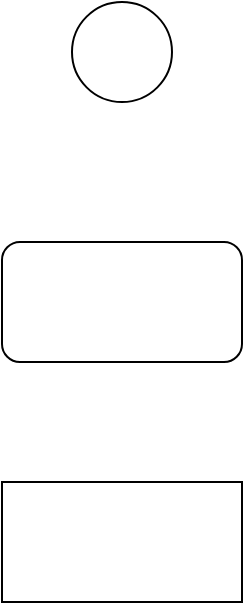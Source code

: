 <mxfile version="21.2.3" type="github">
  <diagram name="第 1 页" id="0IWKJumnI-41eBsSwv_X">
    <mxGraphModel dx="1434" dy="756" grid="1" gridSize="10" guides="1" tooltips="1" connect="1" arrows="1" fold="1" page="1" pageScale="1" pageWidth="827" pageHeight="1169" math="0" shadow="0">
      <root>
        <mxCell id="0" />
        <mxCell id="1" parent="0" />
        <mxCell id="a4J-_Ps0XqpauPbydR3B-1" value="" style="ellipse;whiteSpace=wrap;html=1;aspect=fixed;" vertex="1" parent="1">
          <mxGeometry x="90" y="60" width="50" height="50" as="geometry" />
        </mxCell>
        <mxCell id="a4J-_Ps0XqpauPbydR3B-2" value="" style="rounded=1;whiteSpace=wrap;html=1;" vertex="1" parent="1">
          <mxGeometry x="55" y="180" width="120" height="60" as="geometry" />
        </mxCell>
        <mxCell id="a4J-_Ps0XqpauPbydR3B-3" value="" style="rounded=0;whiteSpace=wrap;html=1;" vertex="1" parent="1">
          <mxGeometry x="55" y="300" width="120" height="60" as="geometry" />
        </mxCell>
      </root>
    </mxGraphModel>
  </diagram>
</mxfile>
